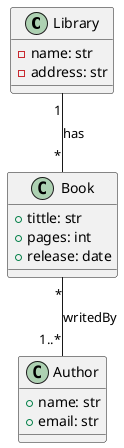 @startuml
class Library {
- name: str
- address: str
}

class Book {
+ tittle: str
+ pages: int
+ release: date
}

class Author {
+ name: str
+ email: str 
}

Book "*" -- "1..*" Author: writedBy
Library "1" -- "*" Book: has
@enduml